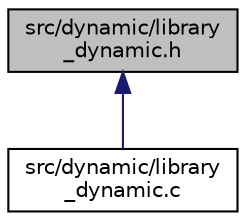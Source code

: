 digraph "src/dynamic/library_dynamic.h"
{
  edge [fontname="Helvetica",fontsize="10",labelfontname="Helvetica",labelfontsize="10"];
  node [fontname="Helvetica",fontsize="10",shape=record];
  Node1 [label="src/dynamic/library\l_dynamic.h",height=0.2,width=0.4,color="black", fillcolor="grey75", style="filled", fontcolor="black"];
  Node1 -> Node2 [dir="back",color="midnightblue",fontsize="10",style="solid",fontname="Helvetica"];
  Node2 [label="src/dynamic/library\l_dynamic.c",height=0.2,width=0.4,color="black", fillcolor="white", style="filled",URL="$library__dynamic_8c.html",tooltip="Dynamic Abstract Data Type for Library Management. "];
}
